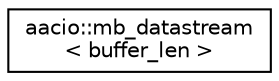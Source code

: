 digraph "Graphical Class Hierarchy"
{
  edge [fontname="Helvetica",fontsize="10",labelfontname="Helvetica",labelfontsize="10"];
  node [fontname="Helvetica",fontsize="10",shape=record];
  rankdir="LR";
  Node0 [label="aacio::mb_datastream\l\< buffer_len \>",height=0.2,width=0.4,color="black", fillcolor="white", style="filled",URL="$classaacio_1_1mb__datastream.html"];
}
